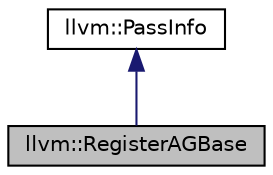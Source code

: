 digraph "llvm::RegisterAGBase"
{
 // LATEX_PDF_SIZE
  bgcolor="transparent";
  edge [fontname="Helvetica",fontsize="10",labelfontname="Helvetica",labelfontsize="10"];
  node [fontname="Helvetica",fontsize="10",shape=record];
  Node1 [label="llvm::RegisterAGBase",height=0.2,width=0.4,color="black", fillcolor="grey75", style="filled", fontcolor="black",tooltip="RegisterAnalysisGroup - Register a Pass as a member of an analysis group."];
  Node2 -> Node1 [dir="back",color="midnightblue",fontsize="10",style="solid",fontname="Helvetica"];
  Node2 [label="llvm::PassInfo",height=0.2,width=0.4,color="black",URL="$classllvm_1_1PassInfo.html",tooltip="PassInfo class - An instance of this class exists for every pass known by the system,..."];
}
